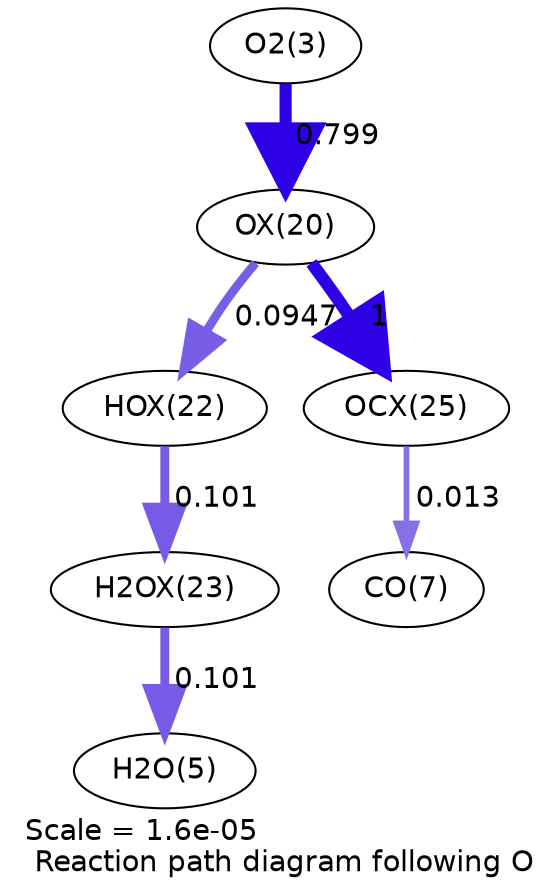 digraph reaction_paths {
center=1;
s5 -> s24[fontname="Helvetica", penwidth=5.83, arrowsize=2.92, color="0.7, 1.3, 0.9"
, label=" 0.799"];
s24 -> s26[fontname="Helvetica", penwidth=4.22, arrowsize=2.11, color="0.7, 0.595, 0.9"
, label=" 0.0947"];
s24 -> s29[fontname="Helvetica", penwidth=6, arrowsize=3, color="0.7, 1.5, 0.9"
, label=" 1"];
s26 -> s27[fontname="Helvetica", penwidth=4.27, arrowsize=2.14, color="0.7, 0.601, 0.9"
, label=" 0.101"];
s27 -> s7[fontname="Helvetica", penwidth=4.27, arrowsize=2.14, color="0.7, 0.601, 0.9"
, label=" 0.101"];
s29 -> s9[fontname="Helvetica", penwidth=2.72, arrowsize=1.36, color="0.7, 0.513, 0.9"
, label=" 0.013"];
s5 [ fontname="Helvetica", label="O2(3)"];
s7 [ fontname="Helvetica", label="H2O(5)"];
s9 [ fontname="Helvetica", label="CO(7)"];
s24 [ fontname="Helvetica", label="OX(20)"];
s26 [ fontname="Helvetica", label="HOX(22)"];
s27 [ fontname="Helvetica", label="H2OX(23)"];
s29 [ fontname="Helvetica", label="OCX(25)"];
 label = "Scale = 1.6e-05\l Reaction path diagram following O";
 fontname = "Helvetica";
}
